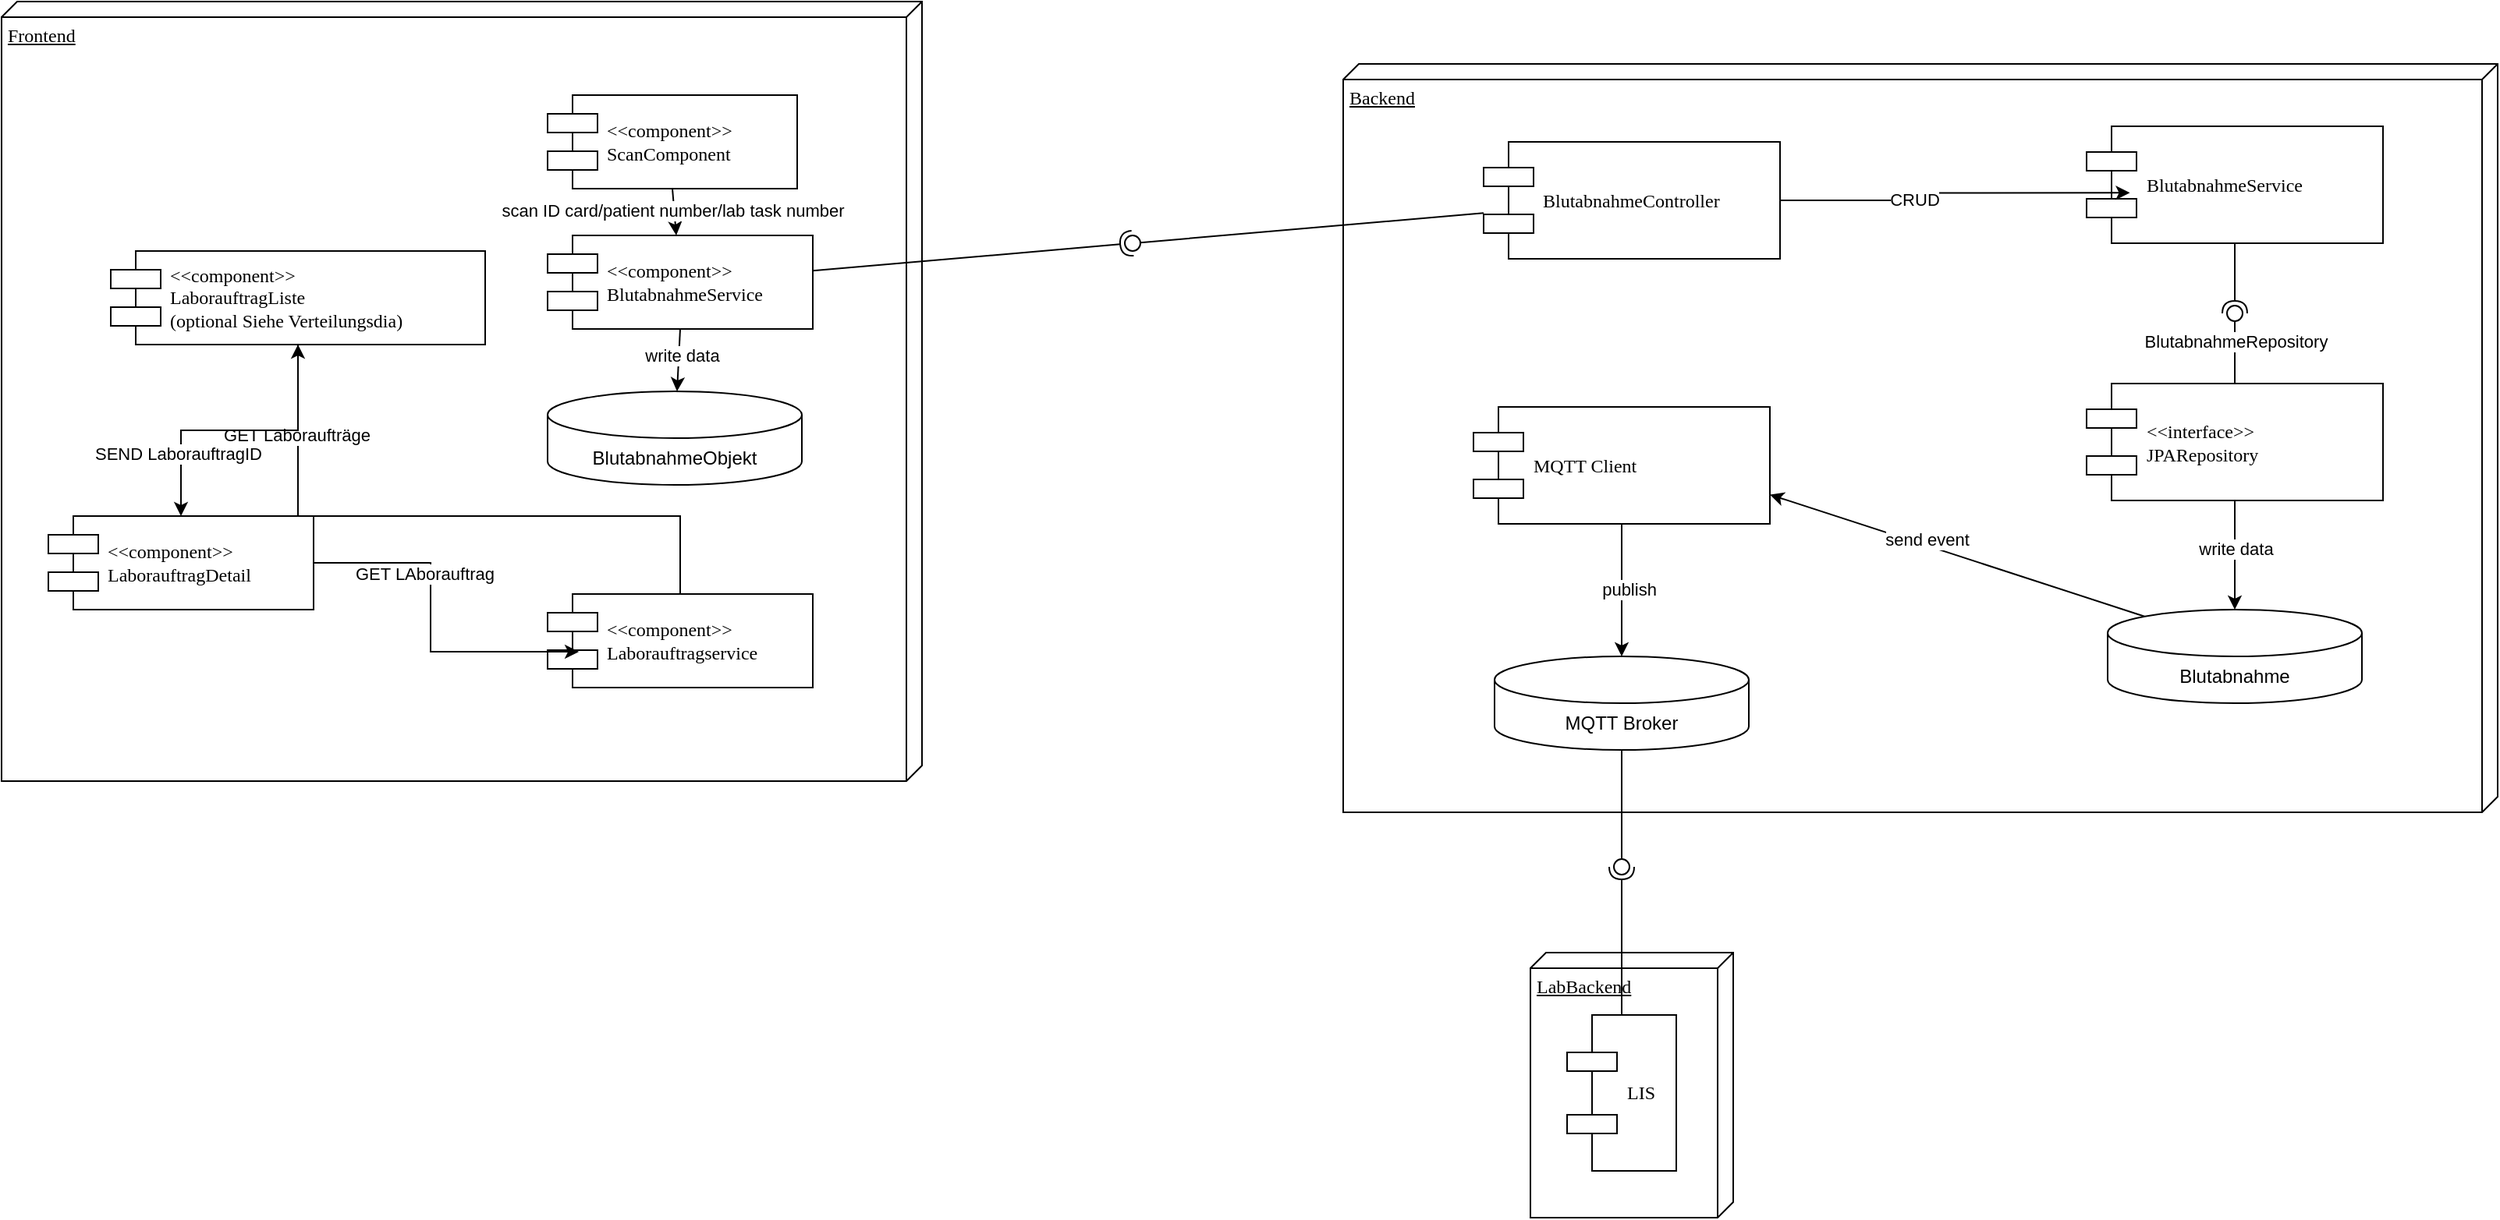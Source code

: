 <mxfile version="24.4.0" type="device">
  <diagram name="Page-1" id="5f0bae14-7c28-e335-631c-24af17079c00">
    <mxGraphModel dx="1718" dy="2785" grid="1" gridSize="10" guides="1" tooltips="1" connect="1" arrows="1" fold="1" page="1" pageScale="1" pageWidth="1100" pageHeight="850" background="none" math="0" shadow="0">
      <root>
        <mxCell id="0" />
        <mxCell id="1" parent="0" />
        <mxCell id="39150e848f15840c-1" value="Frontend" style="verticalAlign=top;align=left;spacingTop=8;spacingLeft=2;spacingRight=12;shape=cube;size=10;direction=south;fontStyle=4;html=1;rounded=0;shadow=0;comic=0;labelBackgroundColor=none;strokeWidth=1;fontFamily=Verdana;fontSize=12" parent="1" vertex="1">
          <mxGeometry x="120" y="-210" width="590" height="500" as="geometry" />
        </mxCell>
        <mxCell id="39150e848f15840c-2" value="Backend" style="verticalAlign=top;align=left;spacingTop=8;spacingLeft=2;spacingRight=12;shape=cube;size=10;direction=south;fontStyle=4;html=1;rounded=0;shadow=0;comic=0;labelBackgroundColor=none;strokeWidth=1;fontFamily=Verdana;fontSize=12" parent="1" vertex="1">
          <mxGeometry x="980" y="-170" width="740" height="480" as="geometry" />
        </mxCell>
        <mxCell id="39150e848f15840c-5" value="&amp;lt;&amp;lt;component&amp;gt;&amp;gt;&lt;div&gt;BlutabnahmeService&lt;/div&gt;" style="shape=component;align=left;spacingLeft=36;rounded=0;shadow=0;comic=0;labelBackgroundColor=none;strokeWidth=1;fontFamily=Verdana;fontSize=12;html=1;" parent="1" vertex="1">
          <mxGeometry x="470" y="-60" width="170" height="60" as="geometry" />
        </mxCell>
        <mxCell id="39150e848f15840c-7" value="BlutabnahmeController" style="shape=component;align=left;spacingLeft=36;rounded=0;shadow=0;comic=0;labelBackgroundColor=none;strokeWidth=1;fontFamily=Verdana;fontSize=12;html=1;" parent="1" vertex="1">
          <mxGeometry x="1070" y="-120" width="190" height="75" as="geometry" />
        </mxCell>
        <mxCell id="esgeMZBhfZq8sm9Iplgu-3" value="&amp;lt;&amp;lt;component&amp;gt;&amp;gt;&lt;div&gt;ScanComponent&lt;/div&gt;" style="shape=component;align=left;spacingLeft=36;rounded=0;shadow=0;comic=0;labelBackgroundColor=none;strokeWidth=1;fontFamily=Verdana;fontSize=12;html=1;" vertex="1" parent="1">
          <mxGeometry x="470" y="-150" width="160" height="60" as="geometry" />
        </mxCell>
        <mxCell id="esgeMZBhfZq8sm9Iplgu-4" value="BlutabnahmeObjekt" style="shape=cylinder3;whiteSpace=wrap;html=1;boundedLbl=1;backgroundOutline=1;size=15;" vertex="1" parent="1">
          <mxGeometry x="470" y="40" width="163" height="60" as="geometry" />
        </mxCell>
        <mxCell id="esgeMZBhfZq8sm9Iplgu-5" value="" style="endArrow=classic;html=1;rounded=0;exitX=0.5;exitY=1;exitDx=0;exitDy=0;endFill=1;" edge="1" parent="1" source="esgeMZBhfZq8sm9Iplgu-3" target="39150e848f15840c-5">
          <mxGeometry width="50" height="50" relative="1" as="geometry">
            <mxPoint x="390" y="280" as="sourcePoint" />
            <mxPoint x="440" y="230" as="targetPoint" />
          </mxGeometry>
        </mxCell>
        <mxCell id="esgeMZBhfZq8sm9Iplgu-7" value="scan ID card/patient number/lab task number" style="edgeLabel;html=1;align=center;verticalAlign=middle;resizable=0;points=[];" vertex="1" connectable="0" parent="esgeMZBhfZq8sm9Iplgu-5">
          <mxGeometry x="-0.063" y="-1" relative="1" as="geometry">
            <mxPoint as="offset" />
          </mxGeometry>
        </mxCell>
        <mxCell id="esgeMZBhfZq8sm9Iplgu-6" value="" style="endArrow=classic;html=1;rounded=0;exitX=0.5;exitY=1;exitDx=0;exitDy=0;endFill=1;" edge="1" parent="1" source="39150e848f15840c-5" target="esgeMZBhfZq8sm9Iplgu-4">
          <mxGeometry width="50" height="50" relative="1" as="geometry">
            <mxPoint x="390" y="280" as="sourcePoint" />
            <mxPoint x="440" y="230" as="targetPoint" />
          </mxGeometry>
        </mxCell>
        <mxCell id="esgeMZBhfZq8sm9Iplgu-8" value="write data" style="edgeLabel;html=1;align=center;verticalAlign=middle;resizable=0;points=[];" vertex="1" connectable="0" parent="esgeMZBhfZq8sm9Iplgu-6">
          <mxGeometry x="-0.162" y="2" relative="1" as="geometry">
            <mxPoint as="offset" />
          </mxGeometry>
        </mxCell>
        <mxCell id="esgeMZBhfZq8sm9Iplgu-12" style="edgeStyle=orthogonalEdgeStyle;rounded=0;orthogonalLoop=1;jettySize=auto;html=1;" edge="1" parent="1" source="esgeMZBhfZq8sm9Iplgu-9" target="esgeMZBhfZq8sm9Iplgu-10">
          <mxGeometry relative="1" as="geometry">
            <Array as="points">
              <mxPoint x="555" y="120" />
              <mxPoint x="310" y="120" />
            </Array>
          </mxGeometry>
        </mxCell>
        <mxCell id="esgeMZBhfZq8sm9Iplgu-13" value="GET Laboraufträge" style="edgeLabel;html=1;align=center;verticalAlign=middle;resizable=0;points=[];" vertex="1" connectable="0" parent="esgeMZBhfZq8sm9Iplgu-12">
          <mxGeometry x="0.713" y="1" relative="1" as="geometry">
            <mxPoint as="offset" />
          </mxGeometry>
        </mxCell>
        <mxCell id="esgeMZBhfZq8sm9Iplgu-9" value="&amp;lt;&amp;lt;component&amp;gt;&amp;gt;&lt;div&gt;Laborauftragservice&lt;/div&gt;" style="shape=component;align=left;spacingLeft=36;rounded=0;shadow=0;comic=0;labelBackgroundColor=none;strokeWidth=1;fontFamily=Verdana;fontSize=12;html=1;" vertex="1" parent="1">
          <mxGeometry x="470" y="170" width="170" height="60" as="geometry" />
        </mxCell>
        <mxCell id="esgeMZBhfZq8sm9Iplgu-16" style="edgeStyle=orthogonalEdgeStyle;rounded=0;orthogonalLoop=1;jettySize=auto;html=1;" edge="1" parent="1" source="esgeMZBhfZq8sm9Iplgu-10" target="esgeMZBhfZq8sm9Iplgu-11">
          <mxGeometry relative="1" as="geometry" />
        </mxCell>
        <mxCell id="esgeMZBhfZq8sm9Iplgu-17" value="SEND LaborauftragID" style="edgeLabel;html=1;align=center;verticalAlign=middle;resizable=0;points=[];" vertex="1" connectable="0" parent="esgeMZBhfZq8sm9Iplgu-16">
          <mxGeometry x="0.561" y="-2" relative="1" as="geometry">
            <mxPoint as="offset" />
          </mxGeometry>
        </mxCell>
        <mxCell id="esgeMZBhfZq8sm9Iplgu-10" value="&amp;lt;&amp;lt;component&amp;gt;&amp;gt;&lt;div&gt;LaborauftragListe&amp;nbsp;&lt;/div&gt;&lt;div&gt;(optional Siehe Verteilungsdia)&lt;/div&gt;" style="shape=component;align=left;spacingLeft=36;rounded=0;shadow=0;comic=0;labelBackgroundColor=none;strokeWidth=1;fontFamily=Verdana;fontSize=12;html=1;" vertex="1" parent="1">
          <mxGeometry x="190" y="-50" width="240" height="60" as="geometry" />
        </mxCell>
        <mxCell id="esgeMZBhfZq8sm9Iplgu-11" value="&amp;lt;&amp;lt;component&amp;gt;&amp;gt;&lt;div&gt;LaborauftragDetail&lt;/div&gt;" style="shape=component;align=left;spacingLeft=36;rounded=0;shadow=0;comic=0;labelBackgroundColor=none;strokeWidth=1;fontFamily=Verdana;fontSize=12;html=1;" vertex="1" parent="1">
          <mxGeometry x="150" y="120" width="170" height="60" as="geometry" />
        </mxCell>
        <mxCell id="esgeMZBhfZq8sm9Iplgu-14" style="edgeStyle=orthogonalEdgeStyle;rounded=0;orthogonalLoop=1;jettySize=auto;html=1;entryX=0.118;entryY=0.617;entryDx=0;entryDy=0;entryPerimeter=0;" edge="1" parent="1" source="esgeMZBhfZq8sm9Iplgu-11" target="esgeMZBhfZq8sm9Iplgu-9">
          <mxGeometry relative="1" as="geometry" />
        </mxCell>
        <mxCell id="esgeMZBhfZq8sm9Iplgu-15" value="GET LAborauftrag" style="edgeLabel;html=1;align=center;verticalAlign=middle;resizable=0;points=[];" vertex="1" connectable="0" parent="esgeMZBhfZq8sm9Iplgu-14">
          <mxGeometry x="-0.283" y="-4" relative="1" as="geometry">
            <mxPoint as="offset" />
          </mxGeometry>
        </mxCell>
        <mxCell id="esgeMZBhfZq8sm9Iplgu-20" value="" style="ellipse;whiteSpace=wrap;html=1;align=center;aspect=fixed;fillColor=none;strokeColor=none;resizable=0;perimeter=centerPerimeter;rotatable=0;allowArrows=0;points=[];outlineConnect=1;" vertex="1" parent="1">
          <mxGeometry x="670" y="50" width="10" height="10" as="geometry" />
        </mxCell>
        <mxCell id="esgeMZBhfZq8sm9Iplgu-21" value="" style="rounded=0;orthogonalLoop=1;jettySize=auto;html=1;endArrow=halfCircle;endFill=0;endSize=6;strokeWidth=1;sketch=0;" edge="1" target="esgeMZBhfZq8sm9Iplgu-23" parent="1" source="39150e848f15840c-5">
          <mxGeometry relative="1" as="geometry">
            <mxPoint x="920" y="55" as="sourcePoint" />
          </mxGeometry>
        </mxCell>
        <mxCell id="esgeMZBhfZq8sm9Iplgu-22" value="" style="rounded=0;orthogonalLoop=1;jettySize=auto;html=1;endArrow=oval;endFill=0;sketch=0;sourcePerimeterSpacing=0;targetPerimeterSpacing=0;endSize=10;" edge="1" target="esgeMZBhfZq8sm9Iplgu-23" parent="1" source="39150e848f15840c-7">
          <mxGeometry relative="1" as="geometry">
            <mxPoint x="880" y="55" as="sourcePoint" />
          </mxGeometry>
        </mxCell>
        <mxCell id="esgeMZBhfZq8sm9Iplgu-23" value="" style="ellipse;whiteSpace=wrap;html=1;align=center;aspect=fixed;fillColor=none;strokeColor=none;resizable=0;perimeter=centerPerimeter;rotatable=0;allowArrows=0;points=[];outlineConnect=1;" vertex="1" parent="1">
          <mxGeometry x="840" y="-60" width="10" height="10" as="geometry" />
        </mxCell>
        <mxCell id="esgeMZBhfZq8sm9Iplgu-25" value="BlutabnahmeService" style="shape=component;align=left;spacingLeft=36;rounded=0;shadow=0;comic=0;labelBackgroundColor=none;strokeWidth=1;fontFamily=Verdana;fontSize=12;html=1;" vertex="1" parent="1">
          <mxGeometry x="1456.5" y="-130" width="190" height="75" as="geometry" />
        </mxCell>
        <mxCell id="esgeMZBhfZq8sm9Iplgu-31" value="" style="ellipse;whiteSpace=wrap;html=1;align=center;aspect=fixed;fillColor=none;strokeColor=none;resizable=0;perimeter=centerPerimeter;rotatable=0;allowArrows=0;points=[];outlineConnect=1;" vertex="1" parent="1">
          <mxGeometry x="1400" y="10" width="10" height="10" as="geometry" />
        </mxCell>
        <mxCell id="esgeMZBhfZq8sm9Iplgu-33" value="&amp;lt;&amp;lt;interface&amp;gt;&amp;gt;&lt;div&gt;JPARepository&lt;/div&gt;" style="shape=component;align=left;spacingLeft=36;rounded=0;shadow=0;comic=0;labelBackgroundColor=none;strokeWidth=1;fontFamily=Verdana;fontSize=12;html=1;" vertex="1" parent="1">
          <mxGeometry x="1456.5" y="35" width="190" height="75" as="geometry" />
        </mxCell>
        <mxCell id="esgeMZBhfZq8sm9Iplgu-34" value="" style="rounded=0;orthogonalLoop=1;jettySize=auto;html=1;endArrow=halfCircle;endFill=0;endSize=6;strokeWidth=1;sketch=0;" edge="1" target="esgeMZBhfZq8sm9Iplgu-36" parent="1" source="esgeMZBhfZq8sm9Iplgu-25">
          <mxGeometry relative="1" as="geometry">
            <mxPoint x="1370" y="15" as="sourcePoint" />
          </mxGeometry>
        </mxCell>
        <mxCell id="esgeMZBhfZq8sm9Iplgu-35" value="" style="rounded=0;orthogonalLoop=1;jettySize=auto;html=1;endArrow=oval;endFill=0;sketch=0;sourcePerimeterSpacing=0;targetPerimeterSpacing=0;endSize=10;exitX=0.5;exitY=0;exitDx=0;exitDy=0;" edge="1" target="esgeMZBhfZq8sm9Iplgu-36" parent="1" source="esgeMZBhfZq8sm9Iplgu-33">
          <mxGeometry relative="1" as="geometry">
            <mxPoint x="1330" y="15" as="sourcePoint" />
          </mxGeometry>
        </mxCell>
        <mxCell id="esgeMZBhfZq8sm9Iplgu-37" value="BlutabnahmeRepository" style="edgeLabel;html=1;align=center;verticalAlign=middle;resizable=0;points=[];" vertex="1" connectable="0" parent="esgeMZBhfZq8sm9Iplgu-35">
          <mxGeometry x="0.46" relative="1" as="geometry">
            <mxPoint y="6" as="offset" />
          </mxGeometry>
        </mxCell>
        <mxCell id="esgeMZBhfZq8sm9Iplgu-36" value="" style="ellipse;whiteSpace=wrap;html=1;align=center;aspect=fixed;fillColor=none;strokeColor=none;resizable=0;perimeter=centerPerimeter;rotatable=0;allowArrows=0;points=[];outlineConnect=1;" vertex="1" parent="1">
          <mxGeometry x="1546.5" y="-15" width="10" height="10" as="geometry" />
        </mxCell>
        <mxCell id="esgeMZBhfZq8sm9Iplgu-40" style="edgeStyle=orthogonalEdgeStyle;rounded=0;orthogonalLoop=1;jettySize=auto;html=1;exitX=0.5;exitY=1;exitDx=0;exitDy=0;entryX=0.5;entryY=0;entryDx=0;entryDy=0;entryPerimeter=0;" edge="1" parent="1" source="esgeMZBhfZq8sm9Iplgu-33" target="esgeMZBhfZq8sm9Iplgu-39">
          <mxGeometry relative="1" as="geometry" />
        </mxCell>
        <mxCell id="esgeMZBhfZq8sm9Iplgu-41" value="write data" style="edgeLabel;html=1;align=center;verticalAlign=middle;resizable=0;points=[];" vertex="1" connectable="0" parent="esgeMZBhfZq8sm9Iplgu-40">
          <mxGeometry x="-0.12" relative="1" as="geometry">
            <mxPoint as="offset" />
          </mxGeometry>
        </mxCell>
        <mxCell id="esgeMZBhfZq8sm9Iplgu-47" style="rounded=0;orthogonalLoop=1;jettySize=auto;html=1;exitX=0.145;exitY=0;exitDx=0;exitDy=4.35;exitPerimeter=0;entryX=1;entryY=0.75;entryDx=0;entryDy=0;" edge="1" parent="1" source="esgeMZBhfZq8sm9Iplgu-39" target="esgeMZBhfZq8sm9Iplgu-45">
          <mxGeometry relative="1" as="geometry" />
        </mxCell>
        <mxCell id="esgeMZBhfZq8sm9Iplgu-48" value="send event" style="edgeLabel;html=1;align=center;verticalAlign=middle;resizable=0;points=[];" vertex="1" connectable="0" parent="esgeMZBhfZq8sm9Iplgu-47">
          <mxGeometry x="0.175" y="-4" relative="1" as="geometry">
            <mxPoint as="offset" />
          </mxGeometry>
        </mxCell>
        <mxCell id="esgeMZBhfZq8sm9Iplgu-39" value="Blutabnahme" style="shape=cylinder3;whiteSpace=wrap;html=1;boundedLbl=1;backgroundOutline=1;size=15;" vertex="1" parent="1">
          <mxGeometry x="1470" y="180" width="163" height="60" as="geometry" />
        </mxCell>
        <mxCell id="esgeMZBhfZq8sm9Iplgu-42" style="edgeStyle=orthogonalEdgeStyle;rounded=0;orthogonalLoop=1;jettySize=auto;html=1;exitX=1;exitY=0.5;exitDx=0;exitDy=0;entryX=0.146;entryY=0.569;entryDx=0;entryDy=0;entryPerimeter=0;" edge="1" parent="1" source="39150e848f15840c-7" target="esgeMZBhfZq8sm9Iplgu-25">
          <mxGeometry relative="1" as="geometry" />
        </mxCell>
        <mxCell id="esgeMZBhfZq8sm9Iplgu-43" value="CRUD" style="edgeLabel;html=1;align=center;verticalAlign=middle;resizable=0;points=[];" vertex="1" connectable="0" parent="esgeMZBhfZq8sm9Iplgu-42">
          <mxGeometry x="-0.25" y="1" relative="1" as="geometry">
            <mxPoint as="offset" />
          </mxGeometry>
        </mxCell>
        <mxCell id="esgeMZBhfZq8sm9Iplgu-44" value="MQTT Broker" style="shape=cylinder3;whiteSpace=wrap;html=1;boundedLbl=1;backgroundOutline=1;size=15;" vertex="1" parent="1">
          <mxGeometry x="1077" y="210" width="163" height="60" as="geometry" />
        </mxCell>
        <mxCell id="esgeMZBhfZq8sm9Iplgu-45" value="MQTT Client" style="shape=component;align=left;spacingLeft=36;rounded=0;shadow=0;comic=0;labelBackgroundColor=none;strokeWidth=1;fontFamily=Verdana;fontSize=12;html=1;" vertex="1" parent="1">
          <mxGeometry x="1063.5" y="50" width="190" height="75" as="geometry" />
        </mxCell>
        <mxCell id="esgeMZBhfZq8sm9Iplgu-49" style="edgeStyle=orthogonalEdgeStyle;rounded=0;orthogonalLoop=1;jettySize=auto;html=1;exitX=0.5;exitY=1;exitDx=0;exitDy=0;entryX=0.5;entryY=0;entryDx=0;entryDy=0;entryPerimeter=0;" edge="1" parent="1" source="esgeMZBhfZq8sm9Iplgu-45" target="esgeMZBhfZq8sm9Iplgu-44">
          <mxGeometry relative="1" as="geometry" />
        </mxCell>
        <mxCell id="esgeMZBhfZq8sm9Iplgu-50" value="publish" style="edgeLabel;html=1;align=center;verticalAlign=middle;resizable=0;points=[];" vertex="1" connectable="0" parent="esgeMZBhfZq8sm9Iplgu-49">
          <mxGeometry x="-0.02" y="4" relative="1" as="geometry">
            <mxPoint as="offset" />
          </mxGeometry>
        </mxCell>
        <mxCell id="esgeMZBhfZq8sm9Iplgu-51" value="LabBackend" style="verticalAlign=top;align=left;spacingTop=8;spacingLeft=2;spacingRight=12;shape=cube;size=10;direction=south;fontStyle=4;html=1;rounded=0;shadow=0;comic=0;labelBackgroundColor=none;strokeWidth=1;fontFamily=Verdana;fontSize=12" vertex="1" parent="1">
          <mxGeometry x="1100" y="400" width="130" height="170" as="geometry" />
        </mxCell>
        <mxCell id="esgeMZBhfZq8sm9Iplgu-46" value="LIS" style="shape=component;align=left;spacingLeft=36;rounded=0;shadow=0;comic=0;labelBackgroundColor=none;strokeWidth=1;fontFamily=Verdana;fontSize=12;html=1;" vertex="1" parent="1">
          <mxGeometry x="1123.5" y="440" width="70" height="100" as="geometry" />
        </mxCell>
        <mxCell id="esgeMZBhfZq8sm9Iplgu-53" value="" style="rounded=0;orthogonalLoop=1;jettySize=auto;html=1;endArrow=halfCircle;endFill=0;endSize=6;strokeWidth=1;sketch=0;exitX=0.5;exitY=0;exitDx=0;exitDy=0;" edge="1" target="esgeMZBhfZq8sm9Iplgu-55" parent="1" source="esgeMZBhfZq8sm9Iplgu-46">
          <mxGeometry relative="1" as="geometry">
            <mxPoint x="1080" y="235" as="sourcePoint" />
          </mxGeometry>
        </mxCell>
        <mxCell id="esgeMZBhfZq8sm9Iplgu-54" value="" style="rounded=0;orthogonalLoop=1;jettySize=auto;html=1;endArrow=oval;endFill=0;sketch=0;sourcePerimeterSpacing=0;targetPerimeterSpacing=0;endSize=10;exitX=0.5;exitY=1;exitDx=0;exitDy=0;exitPerimeter=0;" edge="1" target="esgeMZBhfZq8sm9Iplgu-55" parent="1" source="esgeMZBhfZq8sm9Iplgu-44">
          <mxGeometry relative="1" as="geometry">
            <mxPoint x="1040" y="235" as="sourcePoint" />
          </mxGeometry>
        </mxCell>
        <mxCell id="esgeMZBhfZq8sm9Iplgu-55" value="" style="ellipse;whiteSpace=wrap;html=1;align=center;aspect=fixed;fillColor=none;strokeColor=none;resizable=0;perimeter=centerPerimeter;rotatable=0;allowArrows=0;points=[];outlineConnect=1;" vertex="1" parent="1">
          <mxGeometry x="1153.5" y="340" width="10" height="10" as="geometry" />
        </mxCell>
      </root>
    </mxGraphModel>
  </diagram>
</mxfile>
